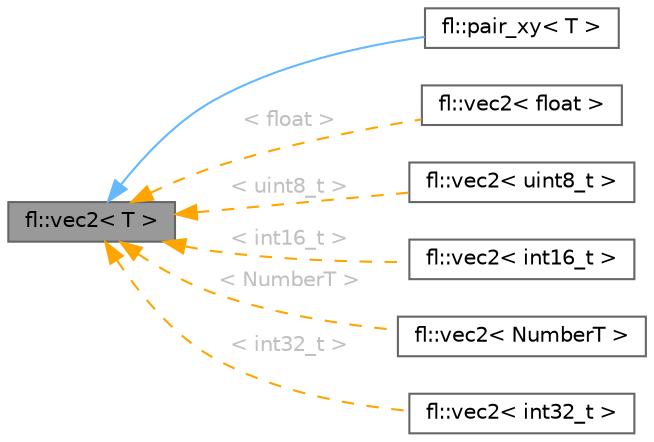 digraph "fl::vec2&lt; T &gt;"
{
 // INTERACTIVE_SVG=YES
 // LATEX_PDF_SIZE
  bgcolor="transparent";
  edge [fontname=Helvetica,fontsize=10,labelfontname=Helvetica,labelfontsize=10];
  node [fontname=Helvetica,fontsize=10,shape=box,height=0.2,width=0.4];
  rankdir="LR";
  Node1 [id="Node000001",label="fl::vec2\< T \>",height=0.2,width=0.4,color="gray40", fillcolor="grey60", style="filled", fontcolor="black",tooltip=" "];
  Node1 -> Node2 [id="edge1_Node000001_Node000002",dir="back",color="steelblue1",style="solid",tooltip=" "];
  Node2 [id="Node000002",label="fl::pair_xy\< T \>",height=0.2,width=0.4,color="gray40", fillcolor="white", style="filled",URL="$d3/da1/structfl_1_1pair__xy.html",tooltip=" "];
  Node1 -> Node3 [id="edge2_Node000001_Node000003",dir="back",color="orange",style="dashed",tooltip=" ",label=" \< float \>",fontcolor="grey" ];
  Node3 [id="Node000003",label="fl::vec2\< float \>",height=0.2,width=0.4,color="gray40", fillcolor="white", style="filled",URL="$d5/d5d/structfl_1_1vec2.html",tooltip=" "];
  Node1 -> Node4 [id="edge3_Node000001_Node000004",dir="back",color="orange",style="dashed",tooltip=" ",label=" \< uint8_t \>",fontcolor="grey" ];
  Node4 [id="Node000004",label="fl::vec2\< uint8_t \>",height=0.2,width=0.4,color="gray40", fillcolor="white", style="filled",URL="$d5/d5d/structfl_1_1vec2.html",tooltip=" "];
  Node1 -> Node5 [id="edge4_Node000001_Node000005",dir="back",color="orange",style="dashed",tooltip=" ",label=" \< int16_t \>",fontcolor="grey" ];
  Node5 [id="Node000005",label="fl::vec2\< int16_t \>",height=0.2,width=0.4,color="gray40", fillcolor="white", style="filled",URL="$d5/d5d/structfl_1_1vec2.html",tooltip=" "];
  Node1 -> Node6 [id="edge5_Node000001_Node000006",dir="back",color="orange",style="dashed",tooltip=" ",label=" \< NumberT \>",fontcolor="grey" ];
  Node6 [id="Node000006",label="fl::vec2\< NumberT \>",height=0.2,width=0.4,color="gray40", fillcolor="white", style="filled",URL="$d5/d5d/structfl_1_1vec2.html",tooltip=" "];
  Node1 -> Node7 [id="edge6_Node000001_Node000007",dir="back",color="orange",style="dashed",tooltip=" ",label=" \< int32_t \>",fontcolor="grey" ];
  Node7 [id="Node000007",label="fl::vec2\< int32_t \>",height=0.2,width=0.4,color="gray40", fillcolor="white", style="filled",URL="$d5/d5d/structfl_1_1vec2.html",tooltip=" "];
}
